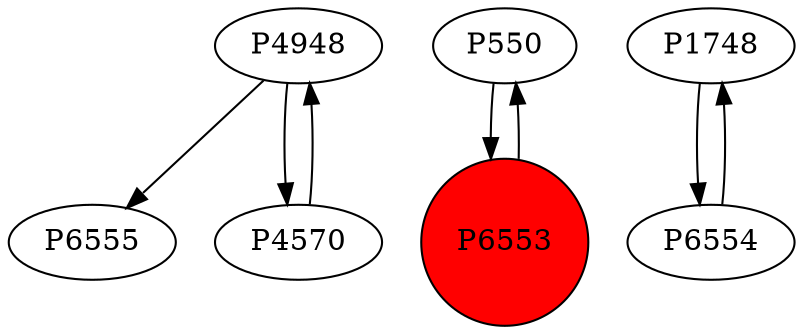 digraph {
	P4948 -> P6555
	P550 -> P6553
	P1748 -> P6554
	P6554 -> P1748
	P4948 -> P4570
	P6553 -> P550
	P4570 -> P4948
	P6553 [shape=circle]
	P6553 [style=filled]
	P6553 [fillcolor=red]
}